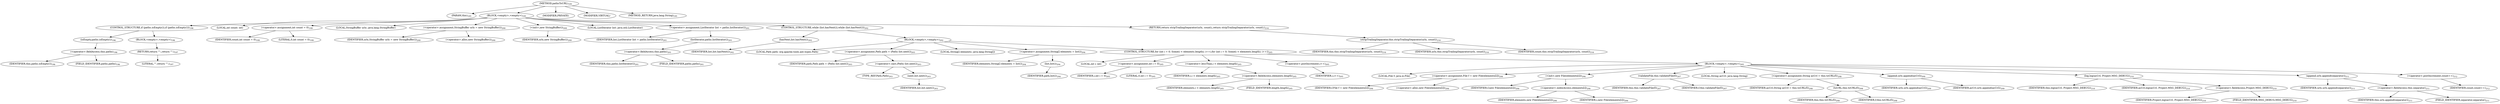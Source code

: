 digraph "pathsToURL" {  
"275" [label = <(METHOD,pathsToURL)<SUB>195</SUB>> ]
"26" [label = <(PARAM,this)<SUB>195</SUB>> ]
"276" [label = <(BLOCK,&lt;empty&gt;,&lt;empty&gt;)<SUB>195</SUB>> ]
"277" [label = <(CONTROL_STRUCTURE,if (paths.isEmpty()),if (paths.isEmpty()))<SUB>196</SUB>> ]
"278" [label = <(isEmpty,paths.isEmpty())<SUB>196</SUB>> ]
"279" [label = <(&lt;operator&gt;.fieldAccess,this.paths)<SUB>196</SUB>> ]
"280" [label = <(IDENTIFIER,this,paths.isEmpty())<SUB>196</SUB>> ]
"281" [label = <(FIELD_IDENTIFIER,paths,paths)<SUB>196</SUB>> ]
"282" [label = <(BLOCK,&lt;empty&gt;,&lt;empty&gt;)<SUB>196</SUB>> ]
"283" [label = <(RETURN,return &quot;&quot;;,return &quot;&quot;;)<SUB>197</SUB>> ]
"284" [label = <(LITERAL,&quot;&quot;,return &quot;&quot;;)<SUB>197</SUB>> ]
"285" [label = <(LOCAL,int count: int)> ]
"286" [label = <(&lt;operator&gt;.assignment,int count = 0)<SUB>199</SUB>> ]
"287" [label = <(IDENTIFIER,count,int count = 0)<SUB>199</SUB>> ]
"288" [label = <(LITERAL,0,int count = 0)<SUB>199</SUB>> ]
"22" [label = <(LOCAL,StringBuffer urls: java.lang.StringBuffer)> ]
"289" [label = <(&lt;operator&gt;.assignment,StringBuffer urls = new StringBuffer())<SUB>200</SUB>> ]
"290" [label = <(IDENTIFIER,urls,StringBuffer urls = new StringBuffer())<SUB>200</SUB>> ]
"291" [label = <(&lt;operator&gt;.alloc,new StringBuffer())<SUB>200</SUB>> ]
"292" [label = <(&lt;init&gt;,new StringBuffer())<SUB>200</SUB>> ]
"21" [label = <(IDENTIFIER,urls,new StringBuffer())<SUB>200</SUB>> ]
"293" [label = <(LOCAL,ListIterator list: java.util.ListIterator)> ]
"294" [label = <(&lt;operator&gt;.assignment,ListIterator list = paths.listIterator())<SUB>201</SUB>> ]
"295" [label = <(IDENTIFIER,list,ListIterator list = paths.listIterator())<SUB>201</SUB>> ]
"296" [label = <(listIterator,paths.listIterator())<SUB>201</SUB>> ]
"297" [label = <(&lt;operator&gt;.fieldAccess,this.paths)<SUB>201</SUB>> ]
"298" [label = <(IDENTIFIER,this,paths.listIterator())<SUB>201</SUB>> ]
"299" [label = <(FIELD_IDENTIFIER,paths,paths)<SUB>201</SUB>> ]
"300" [label = <(CONTROL_STRUCTURE,while (list.hasNext()),while (list.hasNext()))<SUB>202</SUB>> ]
"301" [label = <(hasNext,list.hasNext())<SUB>202</SUB>> ]
"302" [label = <(IDENTIFIER,list,list.hasNext())<SUB>202</SUB>> ]
"303" [label = <(BLOCK,&lt;empty&gt;,&lt;empty&gt;)<SUB>202</SUB>> ]
"304" [label = <(LOCAL,Path path: org.apache.tools.ant.types.Path)> ]
"305" [label = <(&lt;operator&gt;.assignment,Path path = (Path) list.next())<SUB>203</SUB>> ]
"306" [label = <(IDENTIFIER,path,Path path = (Path) list.next())<SUB>203</SUB>> ]
"307" [label = <(&lt;operator&gt;.cast,(Path) list.next())<SUB>203</SUB>> ]
"308" [label = <(TYPE_REF,Path,Path)<SUB>203</SUB>> ]
"309" [label = <(next,list.next())<SUB>203</SUB>> ]
"310" [label = <(IDENTIFIER,list,list.next())<SUB>203</SUB>> ]
"311" [label = <(LOCAL,String[] elements: java.lang.String[])> ]
"312" [label = <(&lt;operator&gt;.assignment,String[] elements = list())<SUB>204</SUB>> ]
"313" [label = <(IDENTIFIER,elements,String[] elements = list())<SUB>204</SUB>> ]
"314" [label = <(list,list())<SUB>204</SUB>> ]
"315" [label = <(IDENTIFIER,path,list())<SUB>204</SUB>> ]
"316" [label = <(CONTROL_STRUCTURE,for (int i = 0; Some(i &lt; elements.length); i++),for (int i = 0; Some(i &lt; elements.length); i++))<SUB>205</SUB>> ]
"317" [label = <(LOCAL,int i: int)> ]
"318" [label = <(&lt;operator&gt;.assignment,int i = 0)<SUB>205</SUB>> ]
"319" [label = <(IDENTIFIER,i,int i = 0)<SUB>205</SUB>> ]
"320" [label = <(LITERAL,0,int i = 0)<SUB>205</SUB>> ]
"321" [label = <(&lt;operator&gt;.lessThan,i &lt; elements.length)<SUB>205</SUB>> ]
"322" [label = <(IDENTIFIER,i,i &lt; elements.length)<SUB>205</SUB>> ]
"323" [label = <(&lt;operator&gt;.fieldAccess,elements.length)<SUB>205</SUB>> ]
"324" [label = <(IDENTIFIER,elements,i &lt; elements.length)<SUB>205</SUB>> ]
"325" [label = <(FIELD_IDENTIFIER,length,length)<SUB>205</SUB>> ]
"326" [label = <(&lt;operator&gt;.postIncrement,i++)<SUB>205</SUB>> ]
"327" [label = <(IDENTIFIER,i,i++)<SUB>205</SUB>> ]
"328" [label = <(BLOCK,&lt;empty&gt;,&lt;empty&gt;)<SUB>205</SUB>> ]
"24" [label = <(LOCAL,File f: java.io.File)> ]
"329" [label = <(&lt;operator&gt;.assignment,File f = new File(elements[i]))<SUB>206</SUB>> ]
"330" [label = <(IDENTIFIER,f,File f = new File(elements[i]))<SUB>206</SUB>> ]
"331" [label = <(&lt;operator&gt;.alloc,new File(elements[i]))<SUB>206</SUB>> ]
"332" [label = <(&lt;init&gt;,new File(elements[i]))<SUB>206</SUB>> ]
"23" [label = <(IDENTIFIER,f,new File(elements[i]))<SUB>206</SUB>> ]
"333" [label = <(&lt;operator&gt;.indexAccess,elements[i])<SUB>206</SUB>> ]
"334" [label = <(IDENTIFIER,elements,new File(elements[i]))<SUB>206</SUB>> ]
"335" [label = <(IDENTIFIER,i,new File(elements[i]))<SUB>206</SUB>> ]
"336" [label = <(validateFile,this.validateFile(f))<SUB>207</SUB>> ]
"25" [label = <(IDENTIFIER,this,this.validateFile(f))<SUB>207</SUB>> ]
"337" [label = <(IDENTIFIER,f,this.validateFile(f))<SUB>207</SUB>> ]
"338" [label = <(LOCAL,String asUrl: java.lang.String)> ]
"339" [label = <(&lt;operator&gt;.assignment,String asUrl = this.toURL(f))<SUB>208</SUB>> ]
"340" [label = <(IDENTIFIER,asUrl,String asUrl = this.toURL(f))<SUB>208</SUB>> ]
"341" [label = <(toURL,this.toURL(f))<SUB>208</SUB>> ]
"27" [label = <(IDENTIFIER,this,this.toURL(f))<SUB>208</SUB>> ]
"342" [label = <(IDENTIFIER,f,this.toURL(f))<SUB>208</SUB>> ]
"343" [label = <(append,urls.append(asUrl))<SUB>209</SUB>> ]
"344" [label = <(IDENTIFIER,urls,urls.append(asUrl))<SUB>209</SUB>> ]
"345" [label = <(IDENTIFIER,asUrl,urls.append(asUrl))<SUB>209</SUB>> ]
"346" [label = <(log,log(asUrl, Project.MSG_DEBUG))<SUB>210</SUB>> ]
"28" [label = <(IDENTIFIER,this,log(asUrl, Project.MSG_DEBUG))<SUB>210</SUB>> ]
"347" [label = <(IDENTIFIER,asUrl,log(asUrl, Project.MSG_DEBUG))<SUB>210</SUB>> ]
"348" [label = <(&lt;operator&gt;.fieldAccess,Project.MSG_DEBUG)<SUB>210</SUB>> ]
"349" [label = <(IDENTIFIER,Project,log(asUrl, Project.MSG_DEBUG))<SUB>210</SUB>> ]
"350" [label = <(FIELD_IDENTIFIER,MSG_DEBUG,MSG_DEBUG)<SUB>210</SUB>> ]
"351" [label = <(append,urls.append(separator))<SUB>211</SUB>> ]
"352" [label = <(IDENTIFIER,urls,urls.append(separator))<SUB>211</SUB>> ]
"353" [label = <(&lt;operator&gt;.fieldAccess,this.separator)<SUB>211</SUB>> ]
"354" [label = <(IDENTIFIER,this,urls.append(separator))<SUB>211</SUB>> ]
"355" [label = <(FIELD_IDENTIFIER,separator,separator)<SUB>211</SUB>> ]
"356" [label = <(&lt;operator&gt;.postIncrement,count++)<SUB>212</SUB>> ]
"357" [label = <(IDENTIFIER,count,count++)<SUB>212</SUB>> ]
"358" [label = <(RETURN,return stripTrailingSeparator(urls, count);,return stripTrailingSeparator(urls, count);)<SUB>216</SUB>> ]
"359" [label = <(stripTrailingSeparator,this.stripTrailingSeparator(urls, count))<SUB>216</SUB>> ]
"29" [label = <(IDENTIFIER,this,this.stripTrailingSeparator(urls, count))<SUB>216</SUB>> ]
"360" [label = <(IDENTIFIER,urls,this.stripTrailingSeparator(urls, count))<SUB>216</SUB>> ]
"361" [label = <(IDENTIFIER,count,this.stripTrailingSeparator(urls, count))<SUB>216</SUB>> ]
"362" [label = <(MODIFIER,PRIVATE)> ]
"363" [label = <(MODIFIER,VIRTUAL)> ]
"364" [label = <(METHOD_RETURN,java.lang.String)<SUB>195</SUB>> ]
  "275" -> "26" 
  "275" -> "276" 
  "275" -> "362" 
  "275" -> "363" 
  "275" -> "364" 
  "276" -> "277" 
  "276" -> "285" 
  "276" -> "286" 
  "276" -> "22" 
  "276" -> "289" 
  "276" -> "292" 
  "276" -> "293" 
  "276" -> "294" 
  "276" -> "300" 
  "276" -> "358" 
  "277" -> "278" 
  "277" -> "282" 
  "278" -> "279" 
  "279" -> "280" 
  "279" -> "281" 
  "282" -> "283" 
  "283" -> "284" 
  "286" -> "287" 
  "286" -> "288" 
  "289" -> "290" 
  "289" -> "291" 
  "292" -> "21" 
  "294" -> "295" 
  "294" -> "296" 
  "296" -> "297" 
  "297" -> "298" 
  "297" -> "299" 
  "300" -> "301" 
  "300" -> "303" 
  "301" -> "302" 
  "303" -> "304" 
  "303" -> "305" 
  "303" -> "311" 
  "303" -> "312" 
  "303" -> "316" 
  "305" -> "306" 
  "305" -> "307" 
  "307" -> "308" 
  "307" -> "309" 
  "309" -> "310" 
  "312" -> "313" 
  "312" -> "314" 
  "314" -> "315" 
  "316" -> "317" 
  "316" -> "318" 
  "316" -> "321" 
  "316" -> "326" 
  "316" -> "328" 
  "318" -> "319" 
  "318" -> "320" 
  "321" -> "322" 
  "321" -> "323" 
  "323" -> "324" 
  "323" -> "325" 
  "326" -> "327" 
  "328" -> "24" 
  "328" -> "329" 
  "328" -> "332" 
  "328" -> "336" 
  "328" -> "338" 
  "328" -> "339" 
  "328" -> "343" 
  "328" -> "346" 
  "328" -> "351" 
  "328" -> "356" 
  "329" -> "330" 
  "329" -> "331" 
  "332" -> "23" 
  "332" -> "333" 
  "333" -> "334" 
  "333" -> "335" 
  "336" -> "25" 
  "336" -> "337" 
  "339" -> "340" 
  "339" -> "341" 
  "341" -> "27" 
  "341" -> "342" 
  "343" -> "344" 
  "343" -> "345" 
  "346" -> "28" 
  "346" -> "347" 
  "346" -> "348" 
  "348" -> "349" 
  "348" -> "350" 
  "351" -> "352" 
  "351" -> "353" 
  "353" -> "354" 
  "353" -> "355" 
  "356" -> "357" 
  "358" -> "359" 
  "359" -> "29" 
  "359" -> "360" 
  "359" -> "361" 
}
